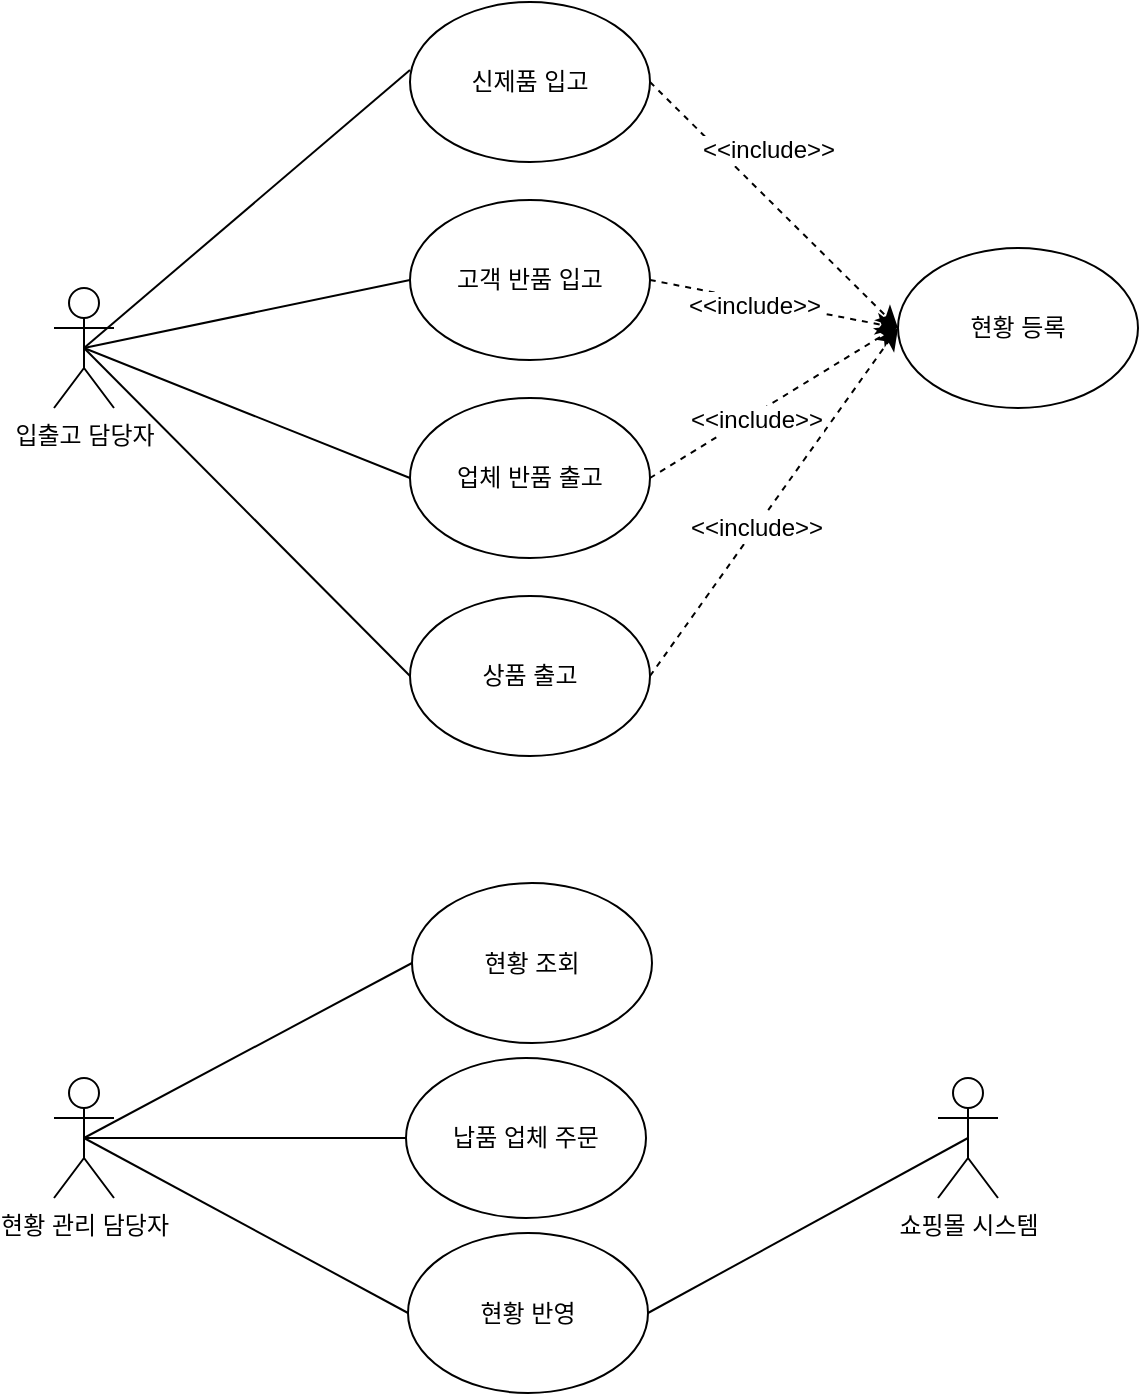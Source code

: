 <mxfile version="24.7.12">
  <diagram name="페이지-1" id="xKSKxvpEyDotGAsIb_pm">
    <mxGraphModel dx="1834" dy="1230" grid="0" gridSize="10" guides="1" tooltips="1" connect="1" arrows="1" fold="1" page="0" pageScale="1" pageWidth="827" pageHeight="1169" math="0" shadow="0">
      <root>
        <mxCell id="0" />
        <mxCell id="1" parent="0" />
        <mxCell id="MyHgY1KvTSDvr6oZdd5r-1" value="입출고 담당자" style="shape=umlActor;verticalLabelPosition=bottom;verticalAlign=top;html=1;outlineConnect=0;" vertex="1" parent="1">
          <mxGeometry x="-254" y="-55" width="30" height="60" as="geometry" />
        </mxCell>
        <mxCell id="MyHgY1KvTSDvr6oZdd5r-16" style="edgeStyle=none;curved=1;rounded=0;orthogonalLoop=1;jettySize=auto;html=1;exitX=1;exitY=0.5;exitDx=0;exitDy=0;entryX=0;entryY=0.5;entryDx=0;entryDy=0;fontSize=12;startSize=8;endSize=8;dashed=1;" edge="1" parent="1" source="MyHgY1KvTSDvr6oZdd5r-2" target="MyHgY1KvTSDvr6oZdd5r-11">
          <mxGeometry relative="1" as="geometry" />
        </mxCell>
        <mxCell id="MyHgY1KvTSDvr6oZdd5r-17" value="&amp;lt;&amp;lt;include&amp;gt;&amp;gt;" style="edgeLabel;html=1;align=center;verticalAlign=middle;resizable=0;points=[];fontSize=12;" vertex="1" connectable="0" parent="MyHgY1KvTSDvr6oZdd5r-16">
          <mxGeometry x="0.24" y="1" relative="1" as="geometry">
            <mxPoint x="-19" y="-42" as="offset" />
          </mxGeometry>
        </mxCell>
        <mxCell id="MyHgY1KvTSDvr6oZdd5r-2" value="신제품 입고" style="ellipse;whiteSpace=wrap;html=1;" vertex="1" parent="1">
          <mxGeometry x="-76" y="-198" width="120" height="80" as="geometry" />
        </mxCell>
        <mxCell id="MyHgY1KvTSDvr6oZdd5r-18" style="edgeStyle=none;curved=1;rounded=0;orthogonalLoop=1;jettySize=auto;html=1;exitX=1;exitY=0.5;exitDx=0;exitDy=0;entryX=0;entryY=0.5;entryDx=0;entryDy=0;fontSize=12;startSize=8;endSize=8;dashed=1;" edge="1" parent="1" source="MyHgY1KvTSDvr6oZdd5r-3" target="MyHgY1KvTSDvr6oZdd5r-11">
          <mxGeometry relative="1" as="geometry" />
        </mxCell>
        <mxCell id="MyHgY1KvTSDvr6oZdd5r-19" value="&amp;lt;&amp;lt;include&amp;gt;&amp;gt;" style="edgeLabel;html=1;align=center;verticalAlign=middle;resizable=0;points=[];fontSize=12;" vertex="1" connectable="0" parent="MyHgY1KvTSDvr6oZdd5r-18">
          <mxGeometry x="-0.152" y="-3" relative="1" as="geometry">
            <mxPoint as="offset" />
          </mxGeometry>
        </mxCell>
        <mxCell id="MyHgY1KvTSDvr6oZdd5r-3" value="고객 반품 입고" style="ellipse;whiteSpace=wrap;html=1;" vertex="1" parent="1">
          <mxGeometry x="-76" y="-99" width="120" height="80" as="geometry" />
        </mxCell>
        <mxCell id="MyHgY1KvTSDvr6oZdd5r-4" value="업체 반품 출고" style="ellipse;whiteSpace=wrap;html=1;" vertex="1" parent="1">
          <mxGeometry x="-76" width="120" height="80" as="geometry" />
        </mxCell>
        <mxCell id="MyHgY1KvTSDvr6oZdd5r-21" style="edgeStyle=none;curved=1;rounded=0;orthogonalLoop=1;jettySize=auto;html=1;exitX=1;exitY=0.5;exitDx=0;exitDy=0;entryX=0;entryY=0.5;entryDx=0;entryDy=0;fontSize=12;startSize=8;endSize=8;dashed=1;" edge="1" parent="1" source="MyHgY1KvTSDvr6oZdd5r-5" target="MyHgY1KvTSDvr6oZdd5r-11">
          <mxGeometry relative="1" as="geometry" />
        </mxCell>
        <mxCell id="MyHgY1KvTSDvr6oZdd5r-23" value="&amp;lt;&amp;lt;include&amp;gt;&amp;gt;" style="edgeLabel;html=1;align=center;verticalAlign=middle;resizable=0;points=[];fontSize=12;" vertex="1" connectable="0" parent="MyHgY1KvTSDvr6oZdd5r-21">
          <mxGeometry x="-0.153" y="1" relative="1" as="geometry">
            <mxPoint x="1" as="offset" />
          </mxGeometry>
        </mxCell>
        <mxCell id="MyHgY1KvTSDvr6oZdd5r-5" value="상품 출고" style="ellipse;whiteSpace=wrap;html=1;" vertex="1" parent="1">
          <mxGeometry x="-76" y="99" width="120" height="80" as="geometry" />
        </mxCell>
        <mxCell id="MyHgY1KvTSDvr6oZdd5r-11" value="현황 등록" style="ellipse;whiteSpace=wrap;html=1;" vertex="1" parent="1">
          <mxGeometry x="168" y="-75" width="120" height="80" as="geometry" />
        </mxCell>
        <mxCell id="MyHgY1KvTSDvr6oZdd5r-12" value="" style="endArrow=none;html=1;rounded=0;fontSize=12;startSize=8;endSize=8;curved=1;entryX=0;entryY=0.425;entryDx=0;entryDy=0;entryPerimeter=0;exitX=0.5;exitY=0.5;exitDx=0;exitDy=0;exitPerimeter=0;" edge="1" parent="1" source="MyHgY1KvTSDvr6oZdd5r-1" target="MyHgY1KvTSDvr6oZdd5r-2">
          <mxGeometry width="50" height="50" relative="1" as="geometry">
            <mxPoint x="-159" y="-72" as="sourcePoint" />
            <mxPoint x="-109" y="-122" as="targetPoint" />
          </mxGeometry>
        </mxCell>
        <mxCell id="MyHgY1KvTSDvr6oZdd5r-13" value="" style="endArrow=none;html=1;rounded=0;fontSize=12;startSize=8;endSize=8;curved=1;entryX=0;entryY=0.5;entryDx=0;entryDy=0;exitX=0.5;exitY=0.5;exitDx=0;exitDy=0;exitPerimeter=0;" edge="1" parent="1" source="MyHgY1KvTSDvr6oZdd5r-1" target="MyHgY1KvTSDvr6oZdd5r-3">
          <mxGeometry width="50" height="50" relative="1" as="geometry">
            <mxPoint x="-281" y="201" as="sourcePoint" />
            <mxPoint x="-118" y="62" as="targetPoint" />
          </mxGeometry>
        </mxCell>
        <mxCell id="MyHgY1KvTSDvr6oZdd5r-14" value="" style="endArrow=none;html=1;rounded=0;fontSize=12;startSize=8;endSize=8;curved=1;entryX=0;entryY=0.5;entryDx=0;entryDy=0;exitX=0.5;exitY=0.5;exitDx=0;exitDy=0;exitPerimeter=0;" edge="1" parent="1" source="MyHgY1KvTSDvr6oZdd5r-1" target="MyHgY1KvTSDvr6oZdd5r-4">
          <mxGeometry width="50" height="50" relative="1" as="geometry">
            <mxPoint x="-257" y="89" as="sourcePoint" />
            <mxPoint x="-94" y="55" as="targetPoint" />
          </mxGeometry>
        </mxCell>
        <mxCell id="MyHgY1KvTSDvr6oZdd5r-15" value="" style="endArrow=none;html=1;rounded=0;fontSize=12;startSize=8;endSize=8;curved=1;entryX=0;entryY=0.5;entryDx=0;entryDy=0;exitX=0.5;exitY=0.5;exitDx=0;exitDy=0;exitPerimeter=0;" edge="1" parent="1" source="MyHgY1KvTSDvr6oZdd5r-1" target="MyHgY1KvTSDvr6oZdd5r-5">
          <mxGeometry width="50" height="50" relative="1" as="geometry">
            <mxPoint x="-256" y="54" as="sourcePoint" />
            <mxPoint x="-93" y="119" as="targetPoint" />
          </mxGeometry>
        </mxCell>
        <mxCell id="MyHgY1KvTSDvr6oZdd5r-20" style="edgeStyle=none;curved=1;rounded=0;orthogonalLoop=1;jettySize=auto;html=1;exitX=1;exitY=0.5;exitDx=0;exitDy=0;entryX=0;entryY=0.488;entryDx=0;entryDy=0;entryPerimeter=0;fontSize=12;startSize=8;endSize=8;dashed=1;" edge="1" parent="1" source="MyHgY1KvTSDvr6oZdd5r-4" target="MyHgY1KvTSDvr6oZdd5r-11">
          <mxGeometry relative="1" as="geometry" />
        </mxCell>
        <mxCell id="MyHgY1KvTSDvr6oZdd5r-22" value="&amp;lt;&amp;lt;include&amp;gt;&amp;gt;" style="edgeLabel;html=1;align=center;verticalAlign=middle;resizable=0;points=[];fontSize=12;" vertex="1" connectable="0" parent="MyHgY1KvTSDvr6oZdd5r-20">
          <mxGeometry x="-0.182" y="-2" relative="1" as="geometry">
            <mxPoint x="1" as="offset" />
          </mxGeometry>
        </mxCell>
        <mxCell id="MyHgY1KvTSDvr6oZdd5r-24" value="현황 관리 담당자" style="shape=umlActor;verticalLabelPosition=bottom;verticalAlign=top;html=1;outlineConnect=0;" vertex="1" parent="1">
          <mxGeometry x="-254" y="340" width="30" height="60" as="geometry" />
        </mxCell>
        <mxCell id="MyHgY1KvTSDvr6oZdd5r-25" value="현황 조회" style="ellipse;whiteSpace=wrap;html=1;" vertex="1" parent="1">
          <mxGeometry x="-75" y="242.5" width="120" height="80" as="geometry" />
        </mxCell>
        <mxCell id="MyHgY1KvTSDvr6oZdd5r-26" value="납품 업체 주문" style="ellipse;whiteSpace=wrap;html=1;" vertex="1" parent="1">
          <mxGeometry x="-78" y="330" width="120" height="80" as="geometry" />
        </mxCell>
        <mxCell id="MyHgY1KvTSDvr6oZdd5r-27" value="현황 반영" style="ellipse;whiteSpace=wrap;html=1;" vertex="1" parent="1">
          <mxGeometry x="-77" y="417.5" width="120" height="80" as="geometry" />
        </mxCell>
        <mxCell id="MyHgY1KvTSDvr6oZdd5r-28" value="쇼핑몰 시스템" style="shape=umlActor;verticalLabelPosition=bottom;verticalAlign=top;html=1;outlineConnect=0;" vertex="1" parent="1">
          <mxGeometry x="188" y="340" width="30" height="60" as="geometry" />
        </mxCell>
        <mxCell id="MyHgY1KvTSDvr6oZdd5r-29" value="" style="endArrow=none;html=1;rounded=0;fontSize=12;startSize=8;endSize=8;curved=1;entryX=0;entryY=0.5;entryDx=0;entryDy=0;exitX=0.5;exitY=0.5;exitDx=0;exitDy=0;exitPerimeter=0;" edge="1" parent="1" source="MyHgY1KvTSDvr6oZdd5r-24" target="MyHgY1KvTSDvr6oZdd5r-25">
          <mxGeometry width="50" height="50" relative="1" as="geometry">
            <mxPoint x="-263" y="113" as="sourcePoint" />
            <mxPoint x="-100" y="277" as="targetPoint" />
          </mxGeometry>
        </mxCell>
        <mxCell id="MyHgY1KvTSDvr6oZdd5r-30" value="" style="endArrow=none;html=1;rounded=0;fontSize=12;startSize=8;endSize=8;curved=1;entryX=0;entryY=0.5;entryDx=0;entryDy=0;exitX=0.5;exitY=0.5;exitDx=0;exitDy=0;exitPerimeter=0;" edge="1" parent="1" source="MyHgY1KvTSDvr6oZdd5r-24" target="MyHgY1KvTSDvr6oZdd5r-26">
          <mxGeometry width="50" height="50" relative="1" as="geometry">
            <mxPoint x="-263" y="469.5" as="sourcePoint" />
            <mxPoint x="-99" y="382.5" as="targetPoint" />
          </mxGeometry>
        </mxCell>
        <mxCell id="MyHgY1KvTSDvr6oZdd5r-31" value="" style="endArrow=none;html=1;rounded=0;fontSize=12;startSize=8;endSize=8;curved=1;entryX=0.5;entryY=0.5;entryDx=0;entryDy=0;exitX=1;exitY=0.5;exitDx=0;exitDy=0;entryPerimeter=0;" edge="1" parent="1" source="MyHgY1KvTSDvr6oZdd5r-27" target="MyHgY1KvTSDvr6oZdd5r-28">
          <mxGeometry width="50" height="50" relative="1" as="geometry">
            <mxPoint x="49" y="421" as="sourcePoint" />
            <mxPoint x="211" y="508.5" as="targetPoint" />
          </mxGeometry>
        </mxCell>
        <mxCell id="MyHgY1KvTSDvr6oZdd5r-32" value="" style="endArrow=none;html=1;rounded=0;fontSize=12;startSize=8;endSize=8;curved=1;entryX=0;entryY=0.5;entryDx=0;entryDy=0;exitX=0.5;exitY=0.5;exitDx=0;exitDy=0;exitPerimeter=0;" edge="1" parent="1" source="MyHgY1KvTSDvr6oZdd5r-24" target="MyHgY1KvTSDvr6oZdd5r-27">
          <mxGeometry width="50" height="50" relative="1" as="geometry">
            <mxPoint x="-242" y="526" as="sourcePoint" />
            <mxPoint x="-82" y="438" as="targetPoint" />
          </mxGeometry>
        </mxCell>
      </root>
    </mxGraphModel>
  </diagram>
</mxfile>
